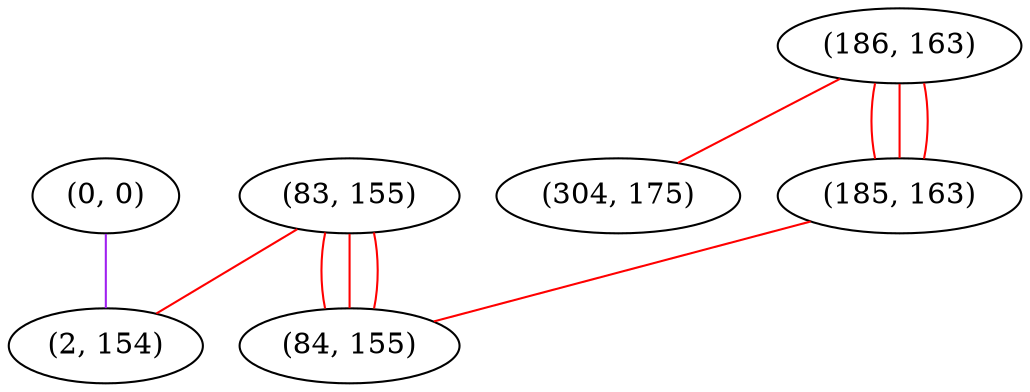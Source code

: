 graph "" {
"(0, 0)";
"(186, 163)";
"(83, 155)";
"(304, 175)";
"(185, 163)";
"(84, 155)";
"(2, 154)";
"(0, 0)" -- "(2, 154)"  [color=purple, key=0, weight=4];
"(186, 163)" -- "(185, 163)"  [color=red, key=0, weight=1];
"(186, 163)" -- "(185, 163)"  [color=red, key=1, weight=1];
"(186, 163)" -- "(185, 163)"  [color=red, key=2, weight=1];
"(186, 163)" -- "(304, 175)"  [color=red, key=0, weight=1];
"(83, 155)" -- "(84, 155)"  [color=red, key=0, weight=1];
"(83, 155)" -- "(84, 155)"  [color=red, key=1, weight=1];
"(83, 155)" -- "(84, 155)"  [color=red, key=2, weight=1];
"(83, 155)" -- "(2, 154)"  [color=red, key=0, weight=1];
"(185, 163)" -- "(84, 155)"  [color=red, key=0, weight=1];
}
